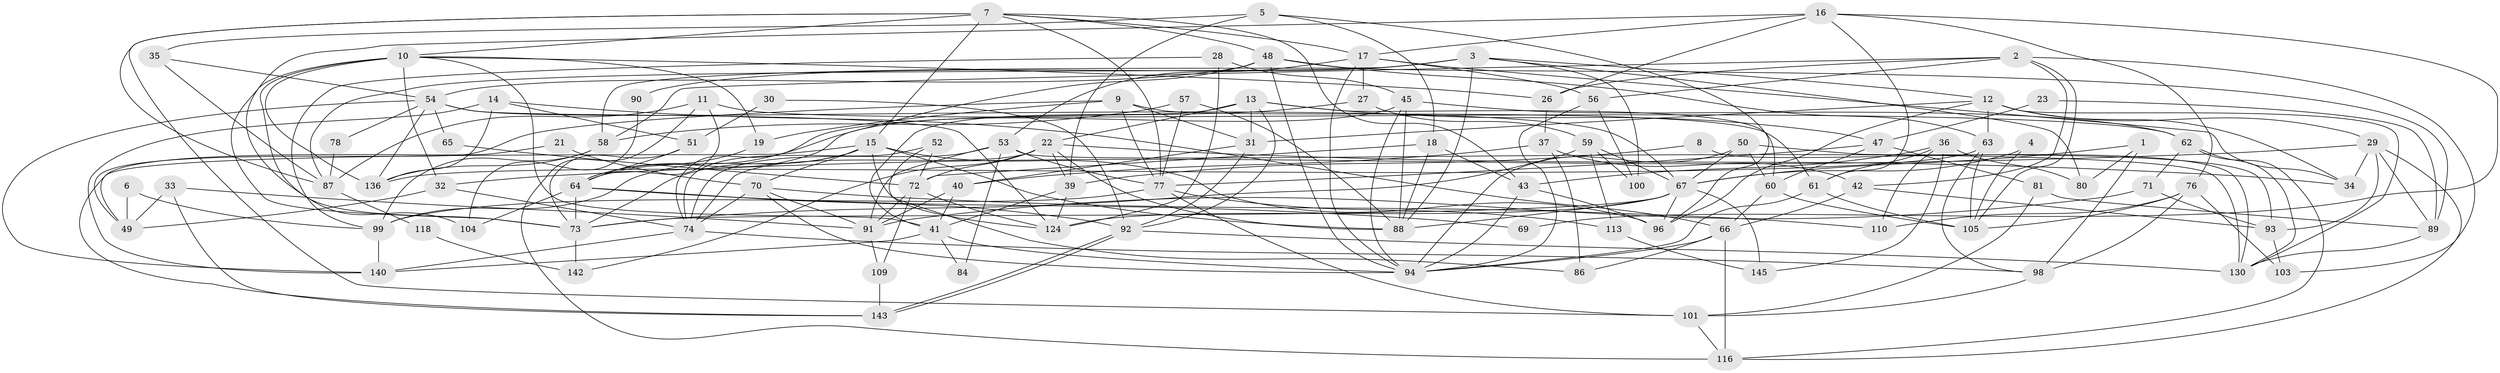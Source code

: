 // original degree distribution, {3: 0.2585034013605442, 4: 0.2925170068027211, 2: 0.10884353741496598, 7: 0.034013605442176874, 5: 0.25170068027210885, 6: 0.047619047619047616, 8: 0.006802721088435374}
// Generated by graph-tools (version 1.1) at 2025/41/03/06/25 10:41:53]
// undirected, 101 vertices, 241 edges
graph export_dot {
graph [start="1"]
  node [color=gray90,style=filled];
  1;
  2 [super="+117"];
  3 [super="+133"];
  4;
  5;
  6;
  7 [super="+79"];
  8;
  9;
  10 [super="+137"];
  11 [super="+68"];
  12 [super="+20"];
  13 [super="+38"];
  14 [super="+55"];
  15 [super="+97"];
  16 [super="+102"];
  17 [super="+24"];
  18 [super="+25"];
  19;
  21;
  22 [super="+46"];
  23;
  26;
  27;
  28;
  29 [super="+95"];
  30;
  31;
  32;
  33 [super="+146"];
  34;
  35;
  36 [super="+82"];
  37;
  39;
  40;
  41 [super="+144"];
  42;
  43 [super="+44"];
  45 [super="+132"];
  47;
  48 [super="+127"];
  49;
  50;
  51;
  52;
  53 [super="+115"];
  54 [super="+134"];
  56 [super="+126"];
  57;
  58;
  59 [super="+139"];
  60;
  61 [super="+75"];
  62;
  63 [super="+85"];
  64 [super="+119"];
  65;
  66 [super="+147"];
  67 [super="+125"];
  69;
  70 [super="+120"];
  71;
  72 [super="+83"];
  73 [super="+111"];
  74 [super="+123"];
  76;
  77 [super="+129"];
  78;
  80;
  81;
  84;
  86;
  87 [super="+135"];
  88 [super="+114"];
  89 [super="+107"];
  90;
  91 [super="+138"];
  92;
  93 [super="+131"];
  94 [super="+112"];
  96 [super="+121"];
  98 [super="+141"];
  99 [super="+108"];
  100;
  101 [super="+106"];
  103;
  104;
  105 [super="+122"];
  109;
  110;
  113;
  116;
  118;
  124 [super="+128"];
  130;
  136;
  140;
  142;
  143;
  145;
  1 -- 67;
  1 -- 98;
  1 -- 80;
  2 -- 58;
  2 -- 26;
  2 -- 105;
  2 -- 42;
  2 -- 103;
  2 -- 56;
  3 -- 100;
  3 -- 80;
  3 -- 90;
  3 -- 87;
  3 -- 88;
  3 -- 58;
  3 -- 12;
  4 -- 105;
  4 -- 67;
  5 -- 39;
  5 -- 96;
  5 -- 35;
  5 -- 18;
  6 -- 49;
  6 -- 99;
  7 -- 77;
  7 -- 87;
  7 -- 15;
  7 -- 43;
  7 -- 48;
  7 -- 10;
  7 -- 17;
  7 -- 101;
  8 -- 39;
  8 -- 130;
  9 -- 77;
  9 -- 31;
  9 -- 19;
  9 -- 49;
  9 -- 61;
  10 -- 73;
  10 -- 41;
  10 -- 104;
  10 -- 136;
  10 -- 32;
  10 -- 19;
  10 -- 26;
  11 -- 116;
  11 -- 64;
  11 -- 62;
  11 -- 87;
  12 -- 31;
  12 -- 130;
  12 -- 34;
  12 -- 63;
  12 -- 29;
  12 -- 96;
  13 -- 31;
  13 -- 47;
  13 -- 60;
  13 -- 92;
  13 -- 22;
  13 -- 41;
  14 -- 140;
  14 -- 51;
  14 -- 66 [weight=2];
  14 -- 136;
  15 -- 70 [weight=2];
  15 -- 88;
  15 -- 143;
  15 -- 96;
  15 -- 73;
  15 -- 124;
  15 -- 99;
  16 -- 26;
  16 -- 69;
  16 -- 76;
  16 -- 61;
  16 -- 17;
  16 -- 73;
  17 -- 27;
  17 -- 34;
  17 -- 94;
  17 -- 56;
  17 -- 53;
  18 -- 72;
  18 -- 88;
  18 -- 43;
  19 -- 64;
  21 -- 49;
  21 -- 70;
  22 -- 34;
  22 -- 74;
  22 -- 72;
  22 -- 142;
  22 -- 88;
  22 -- 39;
  23 -- 47;
  23 -- 89;
  26 -- 37;
  27 -- 59;
  27 -- 64;
  28 -- 124;
  28 -- 45;
  28 -- 99;
  29 -- 89;
  29 -- 32;
  29 -- 116;
  29 -- 34;
  29 -- 93;
  30 -- 92;
  30 -- 51;
  31 -- 92;
  31 -- 40;
  32 -- 49;
  32 -- 74;
  33 -- 143;
  33 -- 91;
  33 -- 49;
  35 -- 54;
  35 -- 87;
  36 -- 80;
  36 -- 145;
  36 -- 43;
  36 -- 110;
  36 -- 61;
  37 -- 42;
  37 -- 40;
  37 -- 86;
  39 -- 124;
  39 -- 41;
  40 -- 41;
  40 -- 91;
  41 -- 94;
  41 -- 84;
  41 -- 140;
  42 -- 66;
  42 -- 93;
  43 -- 94;
  43 -- 96;
  45 -- 62;
  45 -- 64;
  45 -- 88;
  45 -- 94;
  47 -- 60;
  47 -- 77;
  47 -- 81;
  48 -- 54;
  48 -- 63;
  48 -- 94;
  48 -- 89;
  48 -- 74;
  50 -- 94;
  50 -- 67;
  50 -- 60;
  50 -- 93;
  51 -- 73;
  51 -- 64;
  52 -- 86;
  52 -- 72;
  52 -- 74;
  53 -- 130;
  53 -- 74;
  53 -- 84;
  53 -- 91;
  53 -- 77;
  54 -- 140;
  54 -- 78;
  54 -- 65;
  54 -- 67;
  54 -- 136;
  54 -- 124;
  56 -- 100;
  56 -- 94;
  57 -- 58;
  57 -- 88;
  57 -- 77;
  58 -- 136;
  58 -- 99;
  59 -- 67;
  59 -- 100 [weight=2];
  59 -- 73;
  59 -- 113;
  60 -- 105;
  60 -- 66;
  61 -- 94;
  61 -- 105;
  62 -- 71;
  62 -- 116;
  62 -- 130;
  63 -- 136;
  63 -- 105;
  63 -- 98;
  64 -- 92;
  64 -- 104 [weight=2];
  64 -- 69;
  64 -- 73;
  65 -- 72;
  66 -- 94;
  66 -- 116;
  66 -- 86;
  67 -- 88;
  67 -- 145;
  67 -- 124;
  67 -- 96;
  67 -- 73;
  70 -- 94;
  70 -- 74;
  70 -- 110;
  70 -- 91;
  71 -- 91;
  71 -- 93;
  72 -- 109;
  72 -- 91;
  72 -- 124;
  73 -- 142;
  74 -- 140;
  74 -- 98;
  76 -- 105;
  76 -- 98;
  76 -- 103;
  76 -- 110;
  77 -- 101;
  77 -- 99;
  77 -- 113;
  78 -- 87;
  81 -- 89;
  81 -- 101;
  87 -- 118;
  89 -- 130;
  90 -- 104;
  91 -- 109;
  92 -- 143;
  92 -- 143;
  92 -- 130;
  93 -- 103;
  98 -- 101;
  99 -- 140;
  101 -- 116;
  109 -- 143;
  113 -- 145;
  118 -- 142;
}

